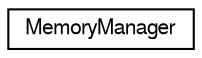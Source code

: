 digraph "Graphical Class Hierarchy"
{
  edge [fontname="FreeSans",fontsize="10",labelfontname="FreeSans",labelfontsize="10"];
  node [fontname="FreeSans",fontsize="10",shape=record];
  rankdir="LR";
  Node1 [label="MemoryManager",height=0.2,width=0.4,color="black", fillcolor="white", style="filled",URL="$classMemoryManager.html",tooltip="This class defines a few utility functions common to DDD. "];
}
